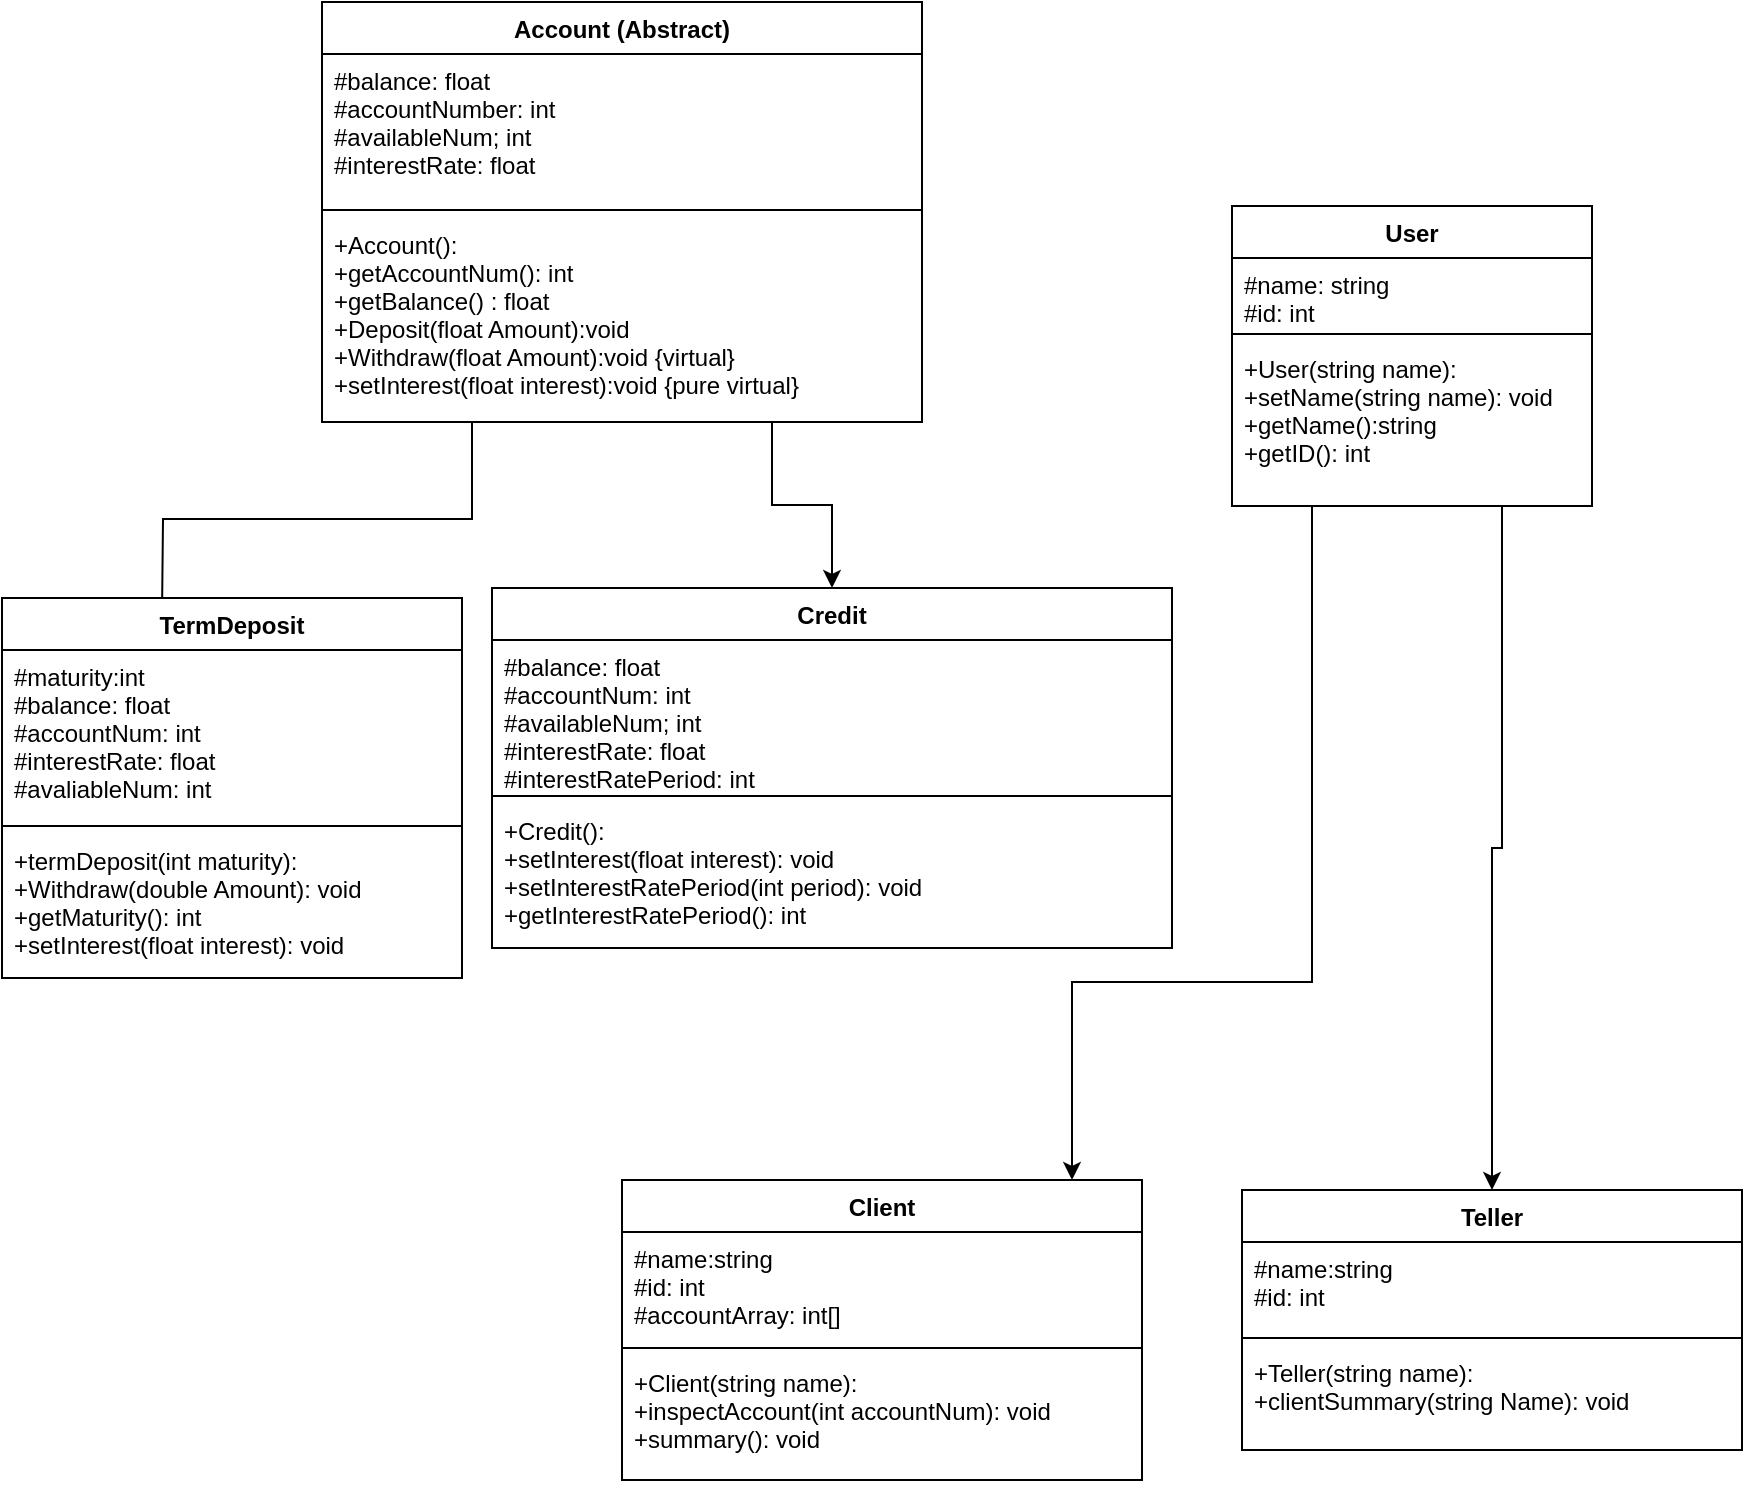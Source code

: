 <mxfile version="11.3.2" type="device" pages="1"><diagram id="7EYryl4mPlPN3u1QIGMJ" name="Page-1"><mxGraphModel dx="1408" dy="1851" grid="1" gridSize="10" guides="1" tooltips="1" connect="1" arrows="1" fold="1" page="1" pageScale="1" pageWidth="850" pageHeight="1100" math="0" shadow="0"><root><mxCell id="0"/><mxCell id="1" parent="0"/><mxCell id="0VXwjf7-jMoszRAag_78-26" style="edgeStyle=orthogonalEdgeStyle;rounded=0;orthogonalLoop=1;jettySize=auto;html=1;exitX=0.25;exitY=1;exitDx=0;exitDy=0;" parent="1" source="0VXwjf7-jMoszRAag_78-1" edge="1"><mxGeometry relative="1" as="geometry"><mxPoint x="90" y="257" as="targetPoint"/></mxGeometry></mxCell><mxCell id="0VXwjf7-jMoszRAag_78-27" style="edgeStyle=orthogonalEdgeStyle;rounded=0;orthogonalLoop=1;jettySize=auto;html=1;exitX=0.75;exitY=1;exitDx=0;exitDy=0;entryX=0.5;entryY=0;entryDx=0;entryDy=0;" parent="1" source="0VXwjf7-jMoszRAag_78-1" target="0VXwjf7-jMoszRAag_78-9" edge="1"><mxGeometry relative="1" as="geometry"/></mxCell><mxCell id="0VXwjf7-jMoszRAag_78-1" value="Account (Abstract)" style="swimlane;fontStyle=1;align=center;verticalAlign=top;childLayout=stackLayout;horizontal=1;startSize=26;horizontalStack=0;resizeParent=1;resizeParentMax=0;resizeLast=0;collapsible=1;marginBottom=0;" parent="1" vertex="1"><mxGeometry x="170" y="-50" width="300" height="210" as="geometry"/></mxCell><mxCell id="0VXwjf7-jMoszRAag_78-2" value="#balance: float&#xA;#accountNumber: int&#xA;#availableNum; int&#xA;#interestRate: float" style="text;strokeColor=none;fillColor=none;align=left;verticalAlign=top;spacingLeft=4;spacingRight=4;overflow=hidden;rotatable=0;points=[[0,0.5],[1,0.5]];portConstraint=eastwest;" parent="0VXwjf7-jMoszRAag_78-1" vertex="1"><mxGeometry y="26" width="300" height="74" as="geometry"/></mxCell><mxCell id="0VXwjf7-jMoszRAag_78-3" value="" style="line;strokeWidth=1;fillColor=none;align=left;verticalAlign=middle;spacingTop=-1;spacingLeft=3;spacingRight=3;rotatable=0;labelPosition=right;points=[];portConstraint=eastwest;" parent="0VXwjf7-jMoszRAag_78-1" vertex="1"><mxGeometry y="100" width="300" height="8" as="geometry"/></mxCell><mxCell id="0VXwjf7-jMoszRAag_78-4" value="+Account():&#xA;+getAccountNum(): int&#xA;+getBalance() : float&#xA;+Deposit(float Amount):void&#xA;+Withdraw(float Amount):void {virtual}&#xA;+setInterest(float interest):void {pure virtual} &#xA;&#xA;&#xA;&#xA;" style="text;strokeColor=none;fillColor=none;align=left;verticalAlign=top;spacingLeft=4;spacingRight=4;overflow=hidden;rotatable=0;points=[[0,0.5],[1,0.5]];portConstraint=eastwest;" parent="0VXwjf7-jMoszRAag_78-1" vertex="1"><mxGeometry y="108" width="300" height="102" as="geometry"/></mxCell><mxCell id="0VXwjf7-jMoszRAag_78-9" value="Credit" style="swimlane;fontStyle=1;align=center;verticalAlign=top;childLayout=stackLayout;horizontal=1;startSize=26;horizontalStack=0;resizeParent=1;resizeParentMax=0;resizeLast=0;collapsible=1;marginBottom=0;" parent="1" vertex="1"><mxGeometry x="255" y="243" width="340" height="180" as="geometry"/></mxCell><mxCell id="0VXwjf7-jMoszRAag_78-10" value="#balance: float&#xA;#accountNum: int&#xA;#availableNum; int&#xA;#interestRate: float&#xA;#interestRatePeriod: int&#xA;&#xA;" style="text;strokeColor=none;fillColor=none;align=left;verticalAlign=top;spacingLeft=4;spacingRight=4;overflow=hidden;rotatable=0;points=[[0,0.5],[1,0.5]];portConstraint=eastwest;" parent="0VXwjf7-jMoszRAag_78-9" vertex="1"><mxGeometry y="26" width="340" height="74" as="geometry"/></mxCell><mxCell id="0VXwjf7-jMoszRAag_78-11" value="" style="line;strokeWidth=1;fillColor=none;align=left;verticalAlign=middle;spacingTop=-1;spacingLeft=3;spacingRight=3;rotatable=0;labelPosition=right;points=[];portConstraint=eastwest;" parent="0VXwjf7-jMoszRAag_78-9" vertex="1"><mxGeometry y="100" width="340" height="8" as="geometry"/></mxCell><mxCell id="0VXwjf7-jMoszRAag_78-12" value="+Credit():&#xA;+setInterest(float interest): void&#xA;+setInterestRatePeriod(int period): void&#xA;+getInterestRatePeriod(): int&#xA;" style="text;strokeColor=none;fillColor=none;align=left;verticalAlign=top;spacingLeft=4;spacingRight=4;overflow=hidden;rotatable=0;points=[[0,0.5],[1,0.5]];portConstraint=eastwest;" parent="0VXwjf7-jMoszRAag_78-9" vertex="1"><mxGeometry y="108" width="340" height="72" as="geometry"/></mxCell><mxCell id="0VXwjf7-jMoszRAag_78-28" style="edgeStyle=orthogonalEdgeStyle;rounded=0;orthogonalLoop=1;jettySize=auto;html=1;exitX=0.25;exitY=1;exitDx=0;exitDy=0;" parent="1" source="0VXwjf7-jMoszRAag_78-13" target="0VXwjf7-jMoszRAag_78-17" edge="1"><mxGeometry relative="1" as="geometry"><Array as="points"><mxPoint x="665" y="440"/><mxPoint x="545" y="440"/></Array></mxGeometry></mxCell><mxCell id="0VXwjf7-jMoszRAag_78-29" style="edgeStyle=orthogonalEdgeStyle;rounded=0;orthogonalLoop=1;jettySize=auto;html=1;exitX=0.75;exitY=1;exitDx=0;exitDy=0;entryX=0.5;entryY=0;entryDx=0;entryDy=0;" parent="1" source="0VXwjf7-jMoszRAag_78-13" target="0VXwjf7-jMoszRAag_78-21" edge="1"><mxGeometry relative="1" as="geometry"/></mxCell><mxCell id="0VXwjf7-jMoszRAag_78-13" value="User" style="swimlane;fontStyle=1;align=center;verticalAlign=top;childLayout=stackLayout;horizontal=1;startSize=26;horizontalStack=0;resizeParent=1;resizeParentMax=0;resizeLast=0;collapsible=1;marginBottom=0;" parent="1" vertex="1"><mxGeometry x="625" y="52" width="180" height="150" as="geometry"/></mxCell><mxCell id="0VXwjf7-jMoszRAag_78-14" value="#name: string&#xA;#id: int" style="text;strokeColor=none;fillColor=none;align=left;verticalAlign=top;spacingLeft=4;spacingRight=4;overflow=hidden;rotatable=0;points=[[0,0.5],[1,0.5]];portConstraint=eastwest;" parent="0VXwjf7-jMoszRAag_78-13" vertex="1"><mxGeometry y="26" width="180" height="34" as="geometry"/></mxCell><mxCell id="0VXwjf7-jMoszRAag_78-15" value="" style="line;strokeWidth=1;fillColor=none;align=left;verticalAlign=middle;spacingTop=-1;spacingLeft=3;spacingRight=3;rotatable=0;labelPosition=right;points=[];portConstraint=eastwest;" parent="0VXwjf7-jMoszRAag_78-13" vertex="1"><mxGeometry y="60" width="180" height="8" as="geometry"/></mxCell><mxCell id="0VXwjf7-jMoszRAag_78-16" value="+User(string name):&#xA;+setName(string name): void&#xA;+getName():string&#xA;+getID(): int&#xA;&#xA;&#xA;" style="text;strokeColor=none;fillColor=none;align=left;verticalAlign=top;spacingLeft=4;spacingRight=4;overflow=hidden;rotatable=0;points=[[0,0.5],[1,0.5]];portConstraint=eastwest;" parent="0VXwjf7-jMoszRAag_78-13" vertex="1"><mxGeometry y="68" width="180" height="82" as="geometry"/></mxCell><mxCell id="0VXwjf7-jMoszRAag_78-17" value="Client" style="swimlane;fontStyle=1;align=center;verticalAlign=top;childLayout=stackLayout;horizontal=1;startSize=26;horizontalStack=0;resizeParent=1;resizeParentMax=0;resizeLast=0;collapsible=1;marginBottom=0;" parent="1" vertex="1"><mxGeometry x="320" y="539" width="260" height="150" as="geometry"/></mxCell><mxCell id="0VXwjf7-jMoszRAag_78-18" value="#name:string&#xA;#id: int&#xA;#accountArray: int[]" style="text;strokeColor=none;fillColor=none;align=left;verticalAlign=top;spacingLeft=4;spacingRight=4;overflow=hidden;rotatable=0;points=[[0,0.5],[1,0.5]];portConstraint=eastwest;" parent="0VXwjf7-jMoszRAag_78-17" vertex="1"><mxGeometry y="26" width="260" height="54" as="geometry"/></mxCell><mxCell id="0VXwjf7-jMoszRAag_78-19" value="" style="line;strokeWidth=1;fillColor=none;align=left;verticalAlign=middle;spacingTop=-1;spacingLeft=3;spacingRight=3;rotatable=0;labelPosition=right;points=[];portConstraint=eastwest;" parent="0VXwjf7-jMoszRAag_78-17" vertex="1"><mxGeometry y="80" width="260" height="8" as="geometry"/></mxCell><mxCell id="0VXwjf7-jMoszRAag_78-20" value="+Client(string name):&#xA;+inspectAccount(int accountNum): void&#xA;+summary(): void&#xA;" style="text;strokeColor=none;fillColor=none;align=left;verticalAlign=top;spacingLeft=4;spacingRight=4;overflow=hidden;rotatable=0;points=[[0,0.5],[1,0.5]];portConstraint=eastwest;" parent="0VXwjf7-jMoszRAag_78-17" vertex="1"><mxGeometry y="88" width="260" height="62" as="geometry"/></mxCell><mxCell id="0VXwjf7-jMoszRAag_78-21" value="Teller" style="swimlane;fontStyle=1;align=center;verticalAlign=top;childLayout=stackLayout;horizontal=1;startSize=26;horizontalStack=0;resizeParent=1;resizeParentMax=0;resizeLast=0;collapsible=1;marginBottom=0;" parent="1" vertex="1"><mxGeometry x="630" y="544" width="250" height="130" as="geometry"/></mxCell><mxCell id="0VXwjf7-jMoszRAag_78-22" value="#name:string&#xA;#id: int&#xA;&#xA;&#xA;" style="text;strokeColor=none;fillColor=none;align=left;verticalAlign=top;spacingLeft=4;spacingRight=4;overflow=hidden;rotatable=0;points=[[0,0.5],[1,0.5]];portConstraint=eastwest;" parent="0VXwjf7-jMoszRAag_78-21" vertex="1"><mxGeometry y="26" width="250" height="44" as="geometry"/></mxCell><mxCell id="0VXwjf7-jMoszRAag_78-23" value="" style="line;strokeWidth=1;fillColor=none;align=left;verticalAlign=middle;spacingTop=-1;spacingLeft=3;spacingRight=3;rotatable=0;labelPosition=right;points=[];portConstraint=eastwest;" parent="0VXwjf7-jMoszRAag_78-21" vertex="1"><mxGeometry y="70" width="250" height="8" as="geometry"/></mxCell><mxCell id="0VXwjf7-jMoszRAag_78-24" value="+Teller(string name):&#xA;+clientSummary(string Name): void" style="text;strokeColor=none;fillColor=none;align=left;verticalAlign=top;spacingLeft=4;spacingRight=4;overflow=hidden;rotatable=0;points=[[0,0.5],[1,0.5]];portConstraint=eastwest;" parent="0VXwjf7-jMoszRAag_78-21" vertex="1"><mxGeometry y="78" width="250" height="52" as="geometry"/></mxCell><mxCell id="0VXwjf7-jMoszRAag_78-36" value="TermDeposit" style="swimlane;fontStyle=1;align=center;verticalAlign=top;childLayout=stackLayout;horizontal=1;startSize=26;horizontalStack=0;resizeParent=1;resizeParentMax=0;resizeLast=0;collapsible=1;marginBottom=0;" parent="1" vertex="1"><mxGeometry x="10" y="248" width="230" height="190" as="geometry"/></mxCell><mxCell id="0VXwjf7-jMoszRAag_78-37" value="#maturity:int&#xA;#balance: float&#xA;#accountNum: int&#xA;#interestRate: float&#xA;#avaliableNum: int&#xA;&#xA;" style="text;strokeColor=none;fillColor=none;align=left;verticalAlign=top;spacingLeft=4;spacingRight=4;overflow=hidden;rotatable=0;points=[[0,0.5],[1,0.5]];portConstraint=eastwest;" parent="0VXwjf7-jMoszRAag_78-36" vertex="1"><mxGeometry y="26" width="230" height="84" as="geometry"/></mxCell><mxCell id="0VXwjf7-jMoszRAag_78-38" value="" style="line;strokeWidth=1;fillColor=none;align=left;verticalAlign=middle;spacingTop=-1;spacingLeft=3;spacingRight=3;rotatable=0;labelPosition=right;points=[];portConstraint=eastwest;" parent="0VXwjf7-jMoszRAag_78-36" vertex="1"><mxGeometry y="110" width="230" height="8" as="geometry"/></mxCell><mxCell id="0VXwjf7-jMoszRAag_78-39" value="+termDeposit(int maturity):&#xA;+Withdraw(double Amount): void&#xA;+getMaturity(): int&#xA;+setInterest(float interest): void&#xA;" style="text;strokeColor=none;fillColor=none;align=left;verticalAlign=top;spacingLeft=4;spacingRight=4;overflow=hidden;rotatable=0;points=[[0,0.5],[1,0.5]];portConstraint=eastwest;" parent="0VXwjf7-jMoszRAag_78-36" vertex="1"><mxGeometry y="118" width="230" height="72" as="geometry"/></mxCell></root></mxGraphModel></diagram></mxfile>